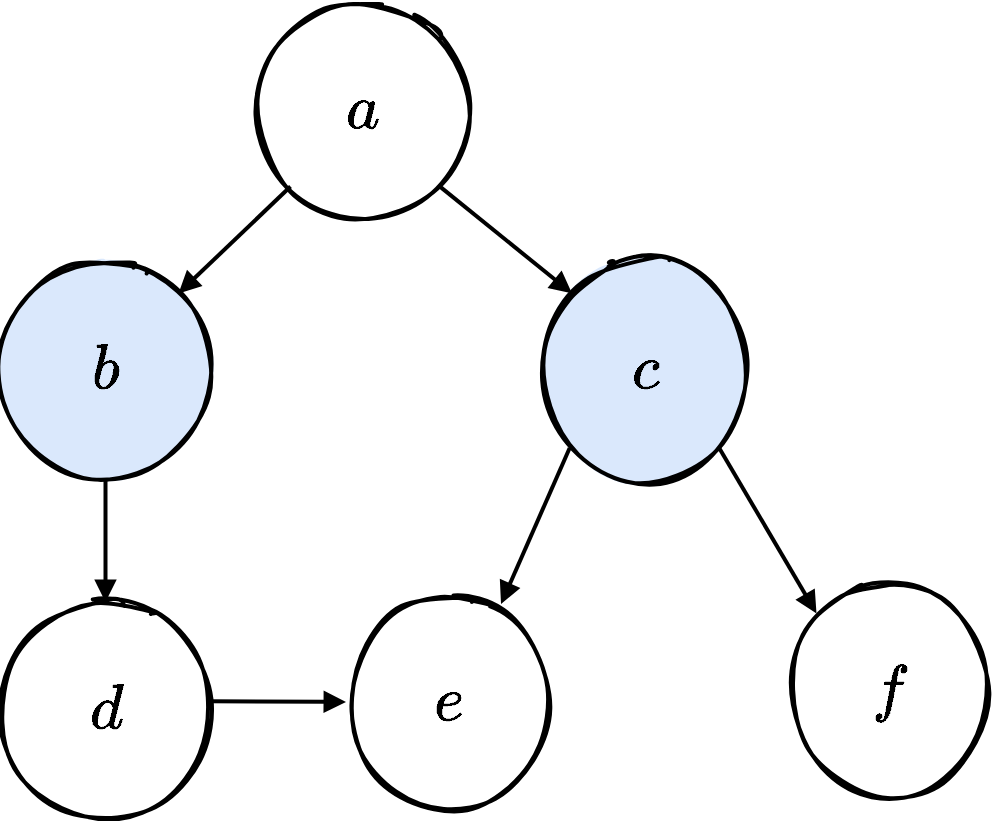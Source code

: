 <mxfile version="13.7.3" type="device"><diagram id="Z6ZnRCBgsvafxGbzeIP-" name="Page-1"><mxGraphModel dx="1031" dy="4247" grid="1" gridSize="10" guides="1" tooltips="1" connect="1" arrows="1" fold="1" page="1" pageScale="1" pageWidth="500" pageHeight="500" math="1" shadow="0"><root><mxCell id="0"/><object label="nodes&#10;" id="1"><mxCell parent="0"/></object><mxCell id="sO9bxbikf-4URry5FpEM-1" value="&lt;font style=&quot;font-size: 27px&quot;&gt;$$ c $$&lt;/font&gt;" style="ellipse;whiteSpace=wrap;html=1;strokeWidth=2;fillWeight=2;hachureGap=8;fillColor=#dae8fc;fillStyle=solid;sketch=1;" parent="1" vertex="1"><mxGeometry x="1273.77" y="-2840" width="103.5" height="108.0" as="geometry"/></mxCell><mxCell id="UR64KAPGSHOlNbp0bw3v-1" value="&lt;font style=&quot;font-size: 27px&quot;&gt;$$ d $$&lt;/font&gt;" style="ellipse;whiteSpace=wrap;html=1;strokeWidth=2;fillWeight=2;hachureGap=8;fillStyle=solid;sketch=1;fillColor=none;" parent="1" vertex="1"><mxGeometry x="1004" y="-2670" width="103.5" height="108.0" as="geometry"/></mxCell><mxCell id="UR64KAPGSHOlNbp0bw3v-2" value="" style="endArrow=block;html=1;exitX=0.5;exitY=1;exitDx=0;exitDy=0;entryX=0.5;entryY=0;entryDx=0;entryDy=0;endFill=1;strokeWidth=2;" parent="1" source="YVzC-aATqKcf8MKqJwcv-9" target="UR64KAPGSHOlNbp0bw3v-1" edge="1"><mxGeometry width="50" height="50" relative="1" as="geometry"><mxPoint x="1053.999" y="-2731.997" as="sourcePoint"/><mxPoint x="984.02" y="-2676.3" as="targetPoint"/></mxGeometry></mxCell><mxCell id="kEfYl0BJlRkd0qHyewt0-2" value="" style="endArrow=none;html=1;exitX=0.749;exitY=0.046;exitDx=0;exitDy=0;entryX=0;entryY=1;entryDx=0;entryDy=0;endFill=0;strokeWidth=2;startArrow=block;startFill=1;exitPerimeter=0;" edge="1" parent="1" source="kEfYl0BJlRkd0qHyewt0-4"><mxGeometry width="50" height="50" relative="1" as="geometry"><mxPoint x="1240.996" y="-2693.401" as="sourcePoint"/><mxPoint x="1287.844" y="-2746.999" as="targetPoint"/></mxGeometry></mxCell><mxCell id="kEfYl0BJlRkd0qHyewt0-3" value="" style="endArrow=block;html=1;exitX=1;exitY=1;exitDx=0;exitDy=0;entryX=0;entryY=0;entryDx=0;entryDy=0;endFill=1;strokeWidth=2;" edge="1" parent="1" target="YVzC-aATqKcf8MKqJwcv-10"><mxGeometry width="50" height="50" relative="1" as="geometry"><mxPoint x="1362.669" y="-2746.897" as="sourcePoint"/><mxPoint x="1419.614" y="-2693.401" as="targetPoint"/></mxGeometry></mxCell><mxCell id="kEfYl0BJlRkd0qHyewt0-4" value="&lt;font style=&quot;font-size: 27px&quot;&gt;$$ e $$&lt;/font&gt;" style="ellipse;whiteSpace=wrap;html=1;strokeWidth=2;fillWeight=2;hachureGap=8;fillColor=none;fillStyle=solid;sketch=1;" vertex="1" parent="1"><mxGeometry x="1176" y="-2674" width="103.5" height="108.0" as="geometry"/></mxCell><mxCell id="kEfYl0BJlRkd0qHyewt0-5" value="" style="endArrow=block;html=1;exitX=1.001;exitY=0.459;exitDx=0;exitDy=0;entryX=0;entryY=0.5;entryDx=0;entryDy=0;endFill=1;strokeWidth=2;exitPerimeter=0;" edge="1" parent="1" source="UR64KAPGSHOlNbp0bw3v-1" target="kEfYl0BJlRkd0qHyewt0-4"><mxGeometry width="50" height="50" relative="1" as="geometry"><mxPoint x="1074.75" y="-2722" as="sourcePoint"/><mxPoint x="1074.75" y="-2660" as="targetPoint"/></mxGeometry></mxCell><object label="distrib" id="sO9bxbikf-4URry5FpEM-25"><mxCell parent="0"/></object><mxCell id="YVzC-aATqKcf8MKqJwcv-8" value="&lt;font style=&quot;font-size: 27px&quot;&gt;$$ a $$&lt;/font&gt;" style="ellipse;whiteSpace=wrap;html=1;strokeWidth=2;fillWeight=2;hachureGap=8;fillStyle=solid;sketch=1;fillColor=none;" parent="sO9bxbikf-4URry5FpEM-25" vertex="1"><mxGeometry x="1133" y="-2970" width="103.5" height="108.0" as="geometry"/></mxCell><mxCell id="YVzC-aATqKcf8MKqJwcv-9" value="&lt;font style=&quot;font-size: 27px&quot;&gt;$$ b $$&lt;/font&gt;" style="ellipse;whiteSpace=wrap;html=1;strokeWidth=2;fillWeight=2;hachureGap=8;fillColor=#dae8fc;fillStyle=solid;sketch=1;" parent="sO9bxbikf-4URry5FpEM-25" vertex="1"><mxGeometry x="1004" y="-2840" width="103.5" height="108.0" as="geometry"/></mxCell><mxCell id="YVzC-aATqKcf8MKqJwcv-10" value="&lt;font style=&quot;font-size: 27px&quot;&gt;$$ f $$&lt;/font&gt;" style="ellipse;whiteSpace=wrap;html=1;strokeWidth=2;fillWeight=2;hachureGap=8;fillColor=none;fillStyle=solid;sketch=1;" parent="sO9bxbikf-4URry5FpEM-25" vertex="1"><mxGeometry x="1396" y="-2680" width="103.5" height="108.0" as="geometry"/></mxCell><mxCell id="YVzC-aATqKcf8MKqJwcv-11" value="" style="endArrow=none;html=1;exitX=1;exitY=0;exitDx=0;exitDy=0;entryX=0;entryY=1;entryDx=0;entryDy=0;endFill=0;strokeWidth=2;startArrow=block;startFill=1;" parent="sO9bxbikf-4URry5FpEM-25" source="YVzC-aATqKcf8MKqJwcv-9" target="YVzC-aATqKcf8MKqJwcv-8" edge="1"><mxGeometry width="50" height="50" relative="1" as="geometry"><mxPoint x="973.75" y="-2892" as="sourcePoint"/><mxPoint x="1031.25" y="-2952" as="targetPoint"/></mxGeometry></mxCell><object label="arrows" id="sO9bxbikf-4URry5FpEM-26"><mxCell parent="0"/></object><mxCell id="sO9bxbikf-4URry5FpEM-7" value="" style="endArrow=block;html=1;exitX=1;exitY=1;exitDx=0;exitDy=0;entryX=0;entryY=0;entryDx=0;entryDy=0;endFill=1;strokeWidth=2;" parent="sO9bxbikf-4URry5FpEM-26" target="sO9bxbikf-4URry5FpEM-1" edge="1"><mxGeometry width="50" height="50" relative="1" as="geometry"><mxPoint x="1222.999" y="-2877.697" as="sourcePoint"/><mxPoint x="1153.02" y="-2822" as="targetPoint"/></mxGeometry></mxCell></root></mxGraphModel></diagram></mxfile>